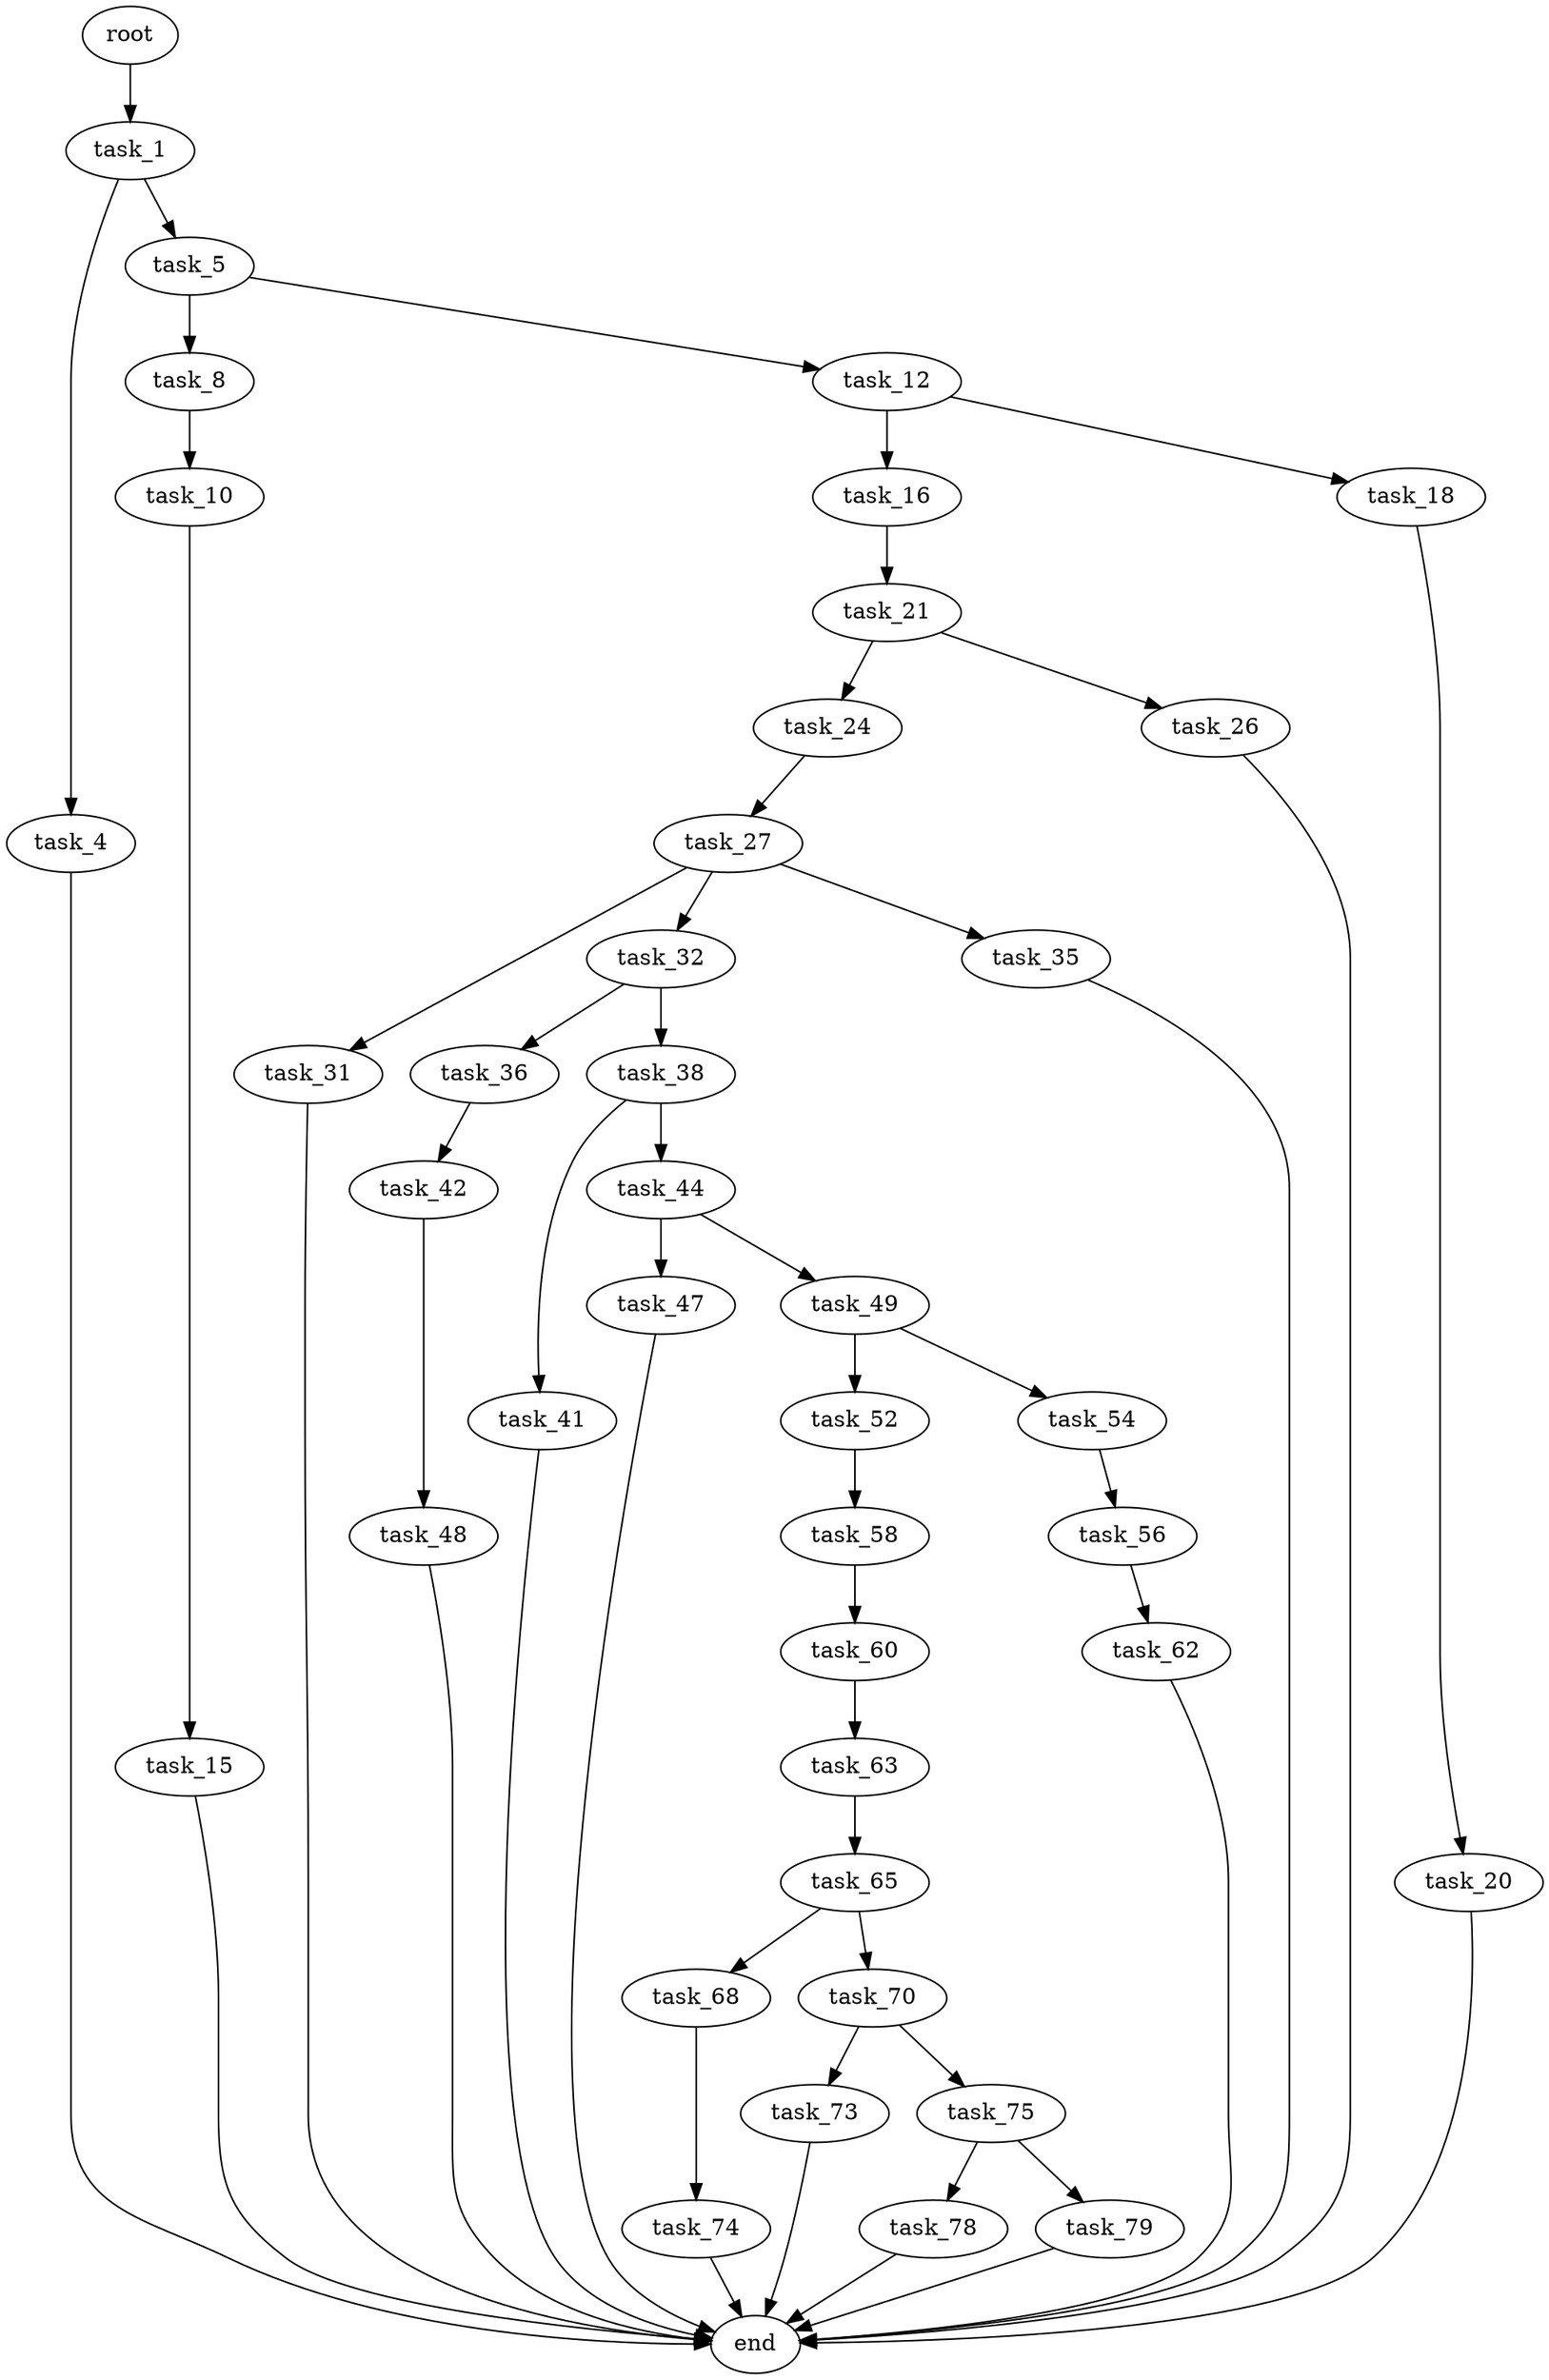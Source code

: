 digraph G {
  root [size="0.000000"];
  task_1 [size="368293445632.000000"];
  task_4 [size="11476615880.000000"];
  task_5 [size="28991029248.000000"];
  end [size="0.000000"];
  task_8 [size="195017777832.000000"];
  task_12 [size="4844528107.000000"];
  task_10 [size="68719476736.000000"];
  task_15 [size="549755813888.000000"];
  task_16 [size="549755813888.000000"];
  task_18 [size="875087824.000000"];
  task_21 [size="125523374402.000000"];
  task_20 [size="6962567638.000000"];
  task_24 [size="112597997888.000000"];
  task_26 [size="346361791457.000000"];
  task_27 [size="1073741824000.000000"];
  task_31 [size="2934073915.000000"];
  task_32 [size="134217728000.000000"];
  task_35 [size="8002646987.000000"];
  task_36 [size="24358460676.000000"];
  task_38 [size="28991029248.000000"];
  task_42 [size="28991029248.000000"];
  task_41 [size="6873607466.000000"];
  task_44 [size="9373238396.000000"];
  task_48 [size="216693299329.000000"];
  task_47 [size="241958245948.000000"];
  task_49 [size="188939580440.000000"];
  task_52 [size="8589934592.000000"];
  task_54 [size="231928233984.000000"];
  task_58 [size="19308343645.000000"];
  task_56 [size="11376296385.000000"];
  task_62 [size="814466715712.000000"];
  task_60 [size="18616307112.000000"];
  task_63 [size="28991029248.000000"];
  task_65 [size="782757789696.000000"];
  task_68 [size="549755813888.000000"];
  task_70 [size="418826603231.000000"];
  task_74 [size="132403415364.000000"];
  task_73 [size="126424751904.000000"];
  task_75 [size="4237652220.000000"];
  task_78 [size="118241701552.000000"];
  task_79 [size="1152983061.000000"];

  root -> task_1 [size="1.000000"];
  task_1 -> task_4 [size="411041792.000000"];
  task_1 -> task_5 [size="411041792.000000"];
  task_4 -> end [size="1.000000"];
  task_5 -> task_8 [size="75497472.000000"];
  task_5 -> task_12 [size="75497472.000000"];
  task_8 -> task_10 [size="134217728.000000"];
  task_12 -> task_16 [size="301989888.000000"];
  task_12 -> task_18 [size="301989888.000000"];
  task_10 -> task_15 [size="134217728.000000"];
  task_15 -> end [size="1.000000"];
  task_16 -> task_21 [size="536870912.000000"];
  task_18 -> task_20 [size="75497472.000000"];
  task_21 -> task_24 [size="411041792.000000"];
  task_21 -> task_26 [size="411041792.000000"];
  task_20 -> end [size="1.000000"];
  task_24 -> task_27 [size="301989888.000000"];
  task_26 -> end [size="1.000000"];
  task_27 -> task_31 [size="838860800.000000"];
  task_27 -> task_32 [size="838860800.000000"];
  task_27 -> task_35 [size="838860800.000000"];
  task_31 -> end [size="1.000000"];
  task_32 -> task_36 [size="209715200.000000"];
  task_32 -> task_38 [size="209715200.000000"];
  task_35 -> end [size="1.000000"];
  task_36 -> task_42 [size="536870912.000000"];
  task_38 -> task_41 [size="75497472.000000"];
  task_38 -> task_44 [size="75497472.000000"];
  task_42 -> task_48 [size="75497472.000000"];
  task_41 -> end [size="1.000000"];
  task_44 -> task_47 [size="536870912.000000"];
  task_44 -> task_49 [size="536870912.000000"];
  task_48 -> end [size="1.000000"];
  task_47 -> end [size="1.000000"];
  task_49 -> task_52 [size="209715200.000000"];
  task_49 -> task_54 [size="209715200.000000"];
  task_52 -> task_58 [size="33554432.000000"];
  task_54 -> task_56 [size="301989888.000000"];
  task_58 -> task_60 [size="301989888.000000"];
  task_56 -> task_62 [size="209715200.000000"];
  task_62 -> end [size="1.000000"];
  task_60 -> task_63 [size="301989888.000000"];
  task_63 -> task_65 [size="75497472.000000"];
  task_65 -> task_68 [size="679477248.000000"];
  task_65 -> task_70 [size="679477248.000000"];
  task_68 -> task_74 [size="536870912.000000"];
  task_70 -> task_73 [size="301989888.000000"];
  task_70 -> task_75 [size="301989888.000000"];
  task_74 -> end [size="1.000000"];
  task_73 -> end [size="1.000000"];
  task_75 -> task_78 [size="209715200.000000"];
  task_75 -> task_79 [size="209715200.000000"];
  task_78 -> end [size="1.000000"];
  task_79 -> end [size="1.000000"];
}
